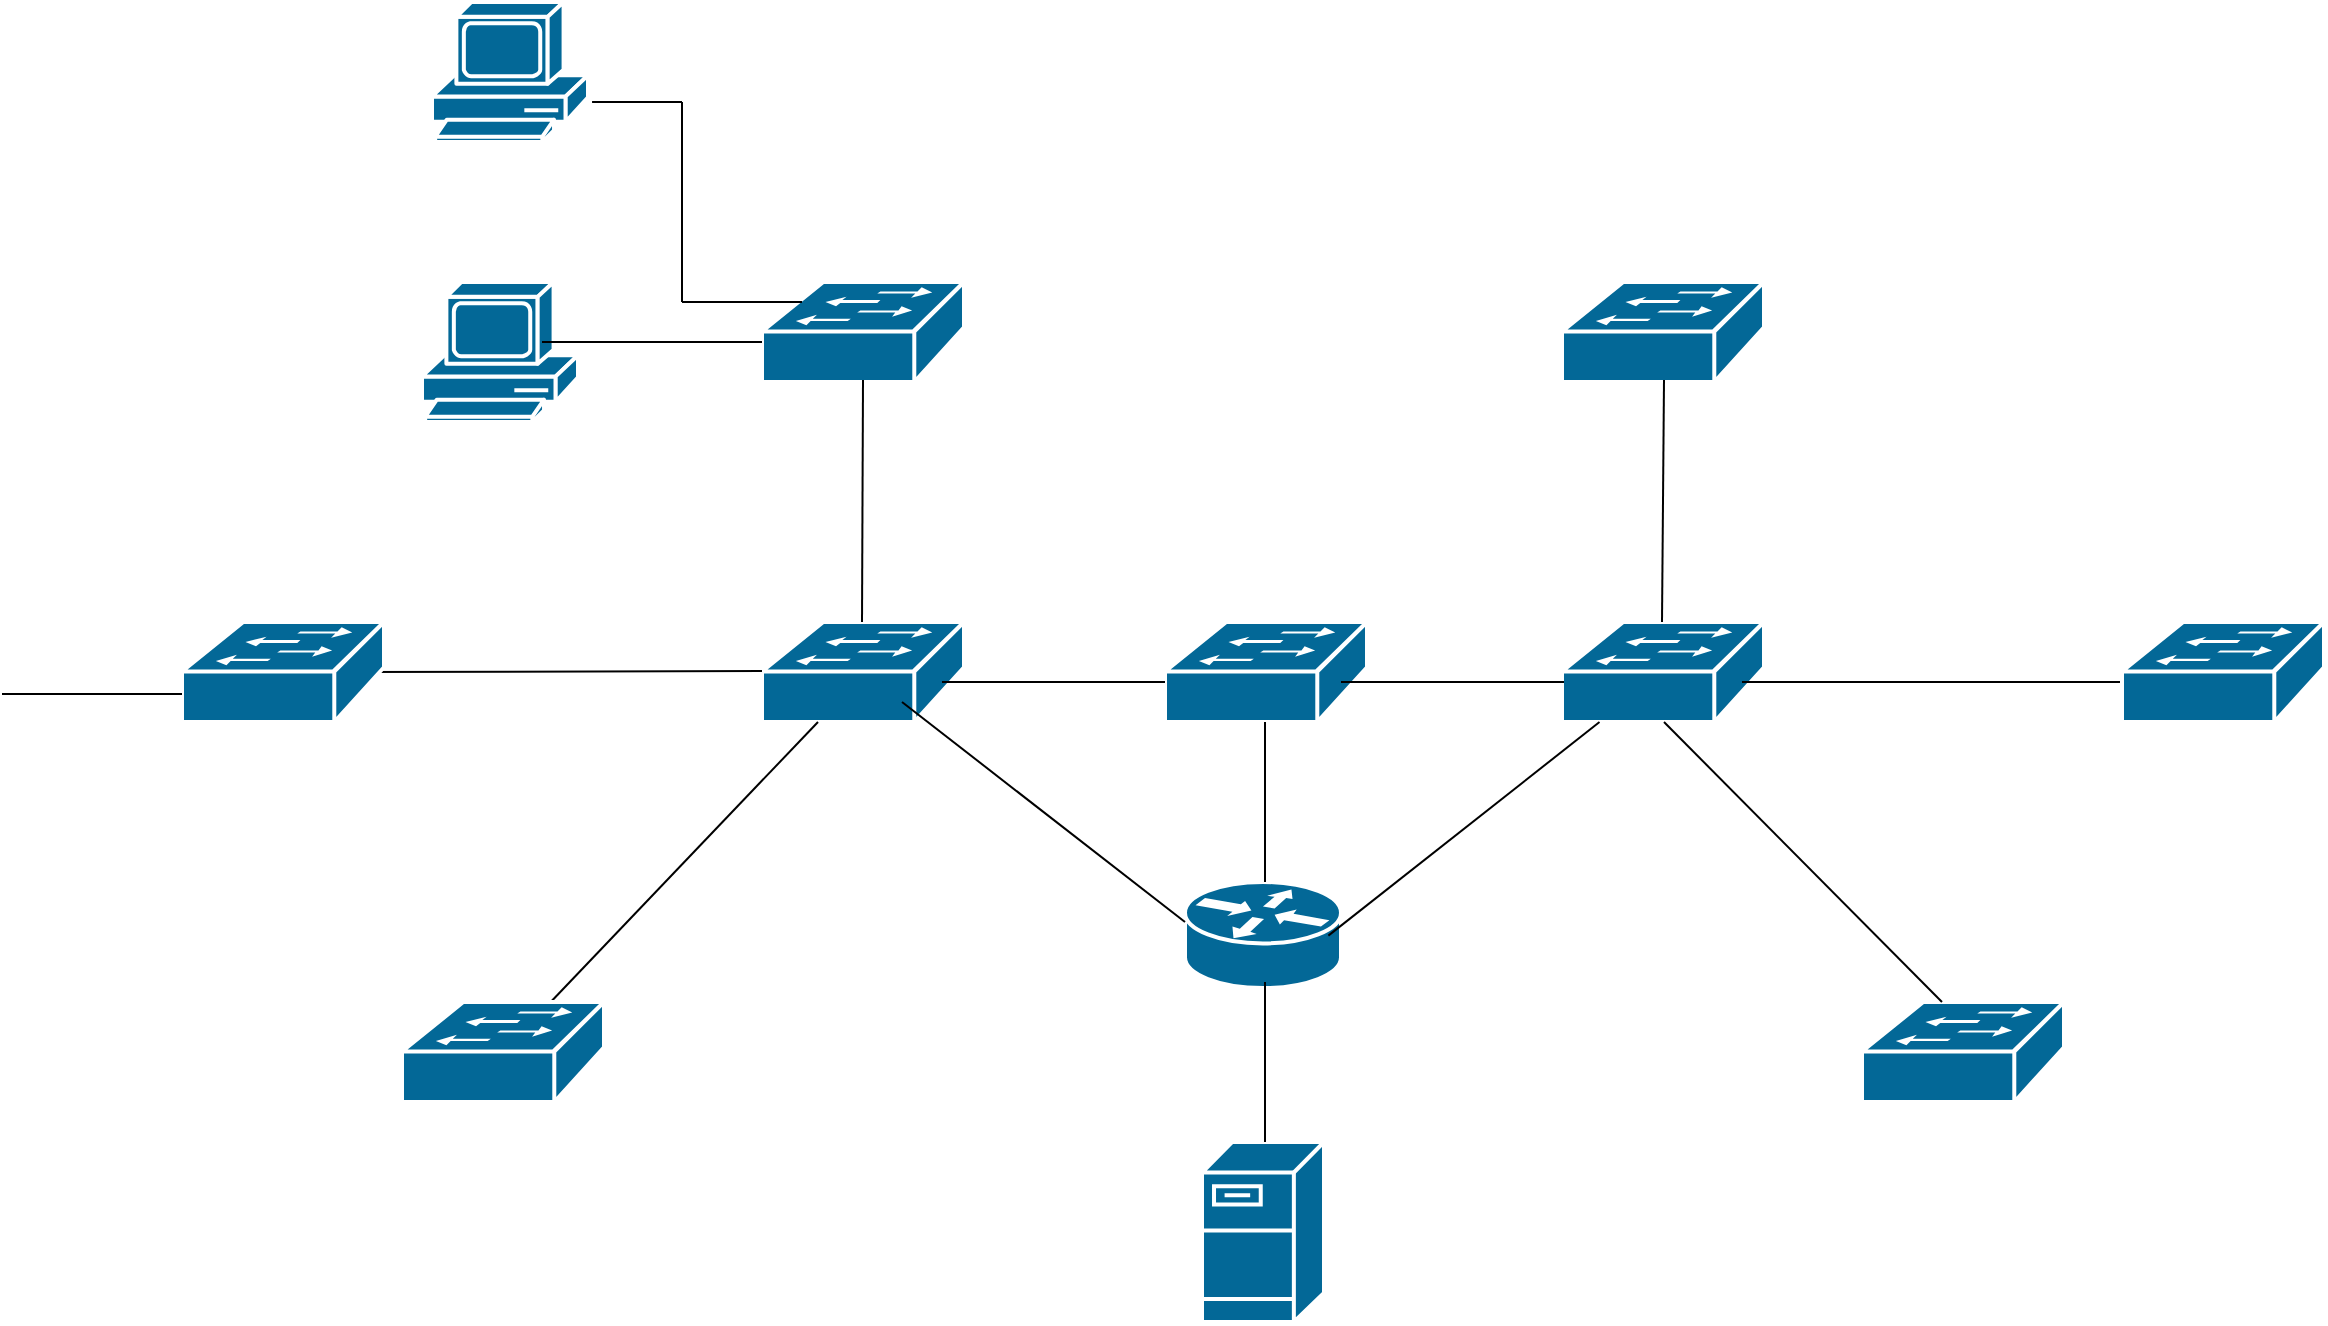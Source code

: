 <mxfile version="21.1.5" type="github">
  <diagram name="Page-1" id="c37626ed-c26b-45fb-9056-f9ebc6bb27b6">
    <mxGraphModel dx="1722" dy="93" grid="1" gridSize="10" guides="1" tooltips="1" connect="1" arrows="1" fold="1" page="1" pageScale="1" pageWidth="1100" pageHeight="850" background="none" math="0" shadow="0">
      <root>
        <mxCell id="0" />
        <mxCell id="1" parent="0" />
        <mxCell id="XvvMgI4vBFlba0enUQ60-3" value="" style="shape=mxgraph.cisco.computers_and_peripherals.pc;sketch=0;html=1;pointerEvents=1;dashed=0;fillColor=#036897;strokeColor=#ffffff;strokeWidth=2;verticalLabelPosition=bottom;verticalAlign=top;align=center;outlineConnect=0;" parent="1" vertex="1">
          <mxGeometry x="-140" y="1150" width="78" height="70" as="geometry" />
        </mxCell>
        <mxCell id="XvvMgI4vBFlba0enUQ60-4" value="" style="shape=mxgraph.cisco.computers_and_peripherals.pc;sketch=0;html=1;pointerEvents=1;dashed=0;fillColor=#036897;strokeColor=#ffffff;strokeWidth=2;verticalLabelPosition=bottom;verticalAlign=top;align=center;outlineConnect=0;" parent="1" vertex="1">
          <mxGeometry x="-135" y="1010" width="78" height="70" as="geometry" />
        </mxCell>
        <mxCell id="XvvMgI4vBFlba0enUQ60-5" value="" style="shape=mxgraph.cisco.switches.workgroup_switch;sketch=0;html=1;pointerEvents=1;dashed=0;fillColor=#036897;strokeColor=#ffffff;strokeWidth=2;verticalLabelPosition=bottom;verticalAlign=top;align=center;outlineConnect=0;" parent="1" vertex="1">
          <mxGeometry x="430" y="1320" width="101" height="50" as="geometry" />
        </mxCell>
        <mxCell id="XvvMgI4vBFlba0enUQ60-6" value="" style="shape=mxgraph.cisco.switches.workgroup_switch;sketch=0;html=1;pointerEvents=1;dashed=0;fillColor=#036897;strokeColor=#ffffff;strokeWidth=2;verticalLabelPosition=bottom;verticalAlign=top;align=center;outlineConnect=0;" parent="1" vertex="1">
          <mxGeometry x="231.5" y="1320" width="101" height="50" as="geometry" />
        </mxCell>
        <mxCell id="XvvMgI4vBFlba0enUQ60-8" value="" style="shape=mxgraph.cisco.switches.workgroup_switch;sketch=0;html=1;pointerEvents=1;dashed=0;fillColor=#036897;strokeColor=#ffffff;strokeWidth=2;verticalLabelPosition=bottom;verticalAlign=top;align=center;outlineConnect=0;" parent="1" vertex="1">
          <mxGeometry x="30" y="1320" width="101" height="50" as="geometry" />
        </mxCell>
        <mxCell id="XvvMgI4vBFlba0enUQ60-9" value="" style="shape=mxgraph.cisco.routers.router;sketch=0;html=1;pointerEvents=1;dashed=0;fillColor=#036897;strokeColor=#ffffff;strokeWidth=2;verticalLabelPosition=bottom;verticalAlign=top;align=center;outlineConnect=0;" parent="1" vertex="1">
          <mxGeometry x="241.5" y="1450" width="78" height="53" as="geometry" />
        </mxCell>
        <mxCell id="XvvMgI4vBFlba0enUQ60-10" value="" style="shape=mxgraph.cisco.servers.fileserver;sketch=0;html=1;pointerEvents=1;dashed=0;fillColor=#036897;strokeColor=#ffffff;strokeWidth=2;verticalLabelPosition=bottom;verticalAlign=top;align=center;outlineConnect=0;" parent="1" vertex="1">
          <mxGeometry x="250" y="1580" width="61" height="90" as="geometry" />
        </mxCell>
        <mxCell id="XvvMgI4vBFlba0enUQ60-12" value="" style="shape=mxgraph.cisco.switches.workgroup_switch;sketch=0;html=1;pointerEvents=1;dashed=0;fillColor=#036897;strokeColor=#ffffff;strokeWidth=2;verticalLabelPosition=bottom;verticalAlign=top;align=center;outlineConnect=0;" parent="1" vertex="1">
          <mxGeometry x="30" y="1150" width="101" height="50" as="geometry" />
        </mxCell>
        <mxCell id="XvvMgI4vBFlba0enUQ60-13" value="" style="shape=mxgraph.cisco.switches.workgroup_switch;sketch=0;html=1;pointerEvents=1;dashed=0;fillColor=#036897;strokeColor=#ffffff;strokeWidth=2;verticalLabelPosition=bottom;verticalAlign=top;align=center;outlineConnect=0;" parent="1" vertex="1">
          <mxGeometry x="430" y="1150" width="101" height="50" as="geometry" />
        </mxCell>
        <mxCell id="dDXD2PsUgnubhzzMAjPv-3" value="" style="endArrow=none;html=1;rounded=0;" edge="1" parent="1">
          <mxGeometry width="50" height="50" relative="1" as="geometry">
            <mxPoint x="281.5" y="1450" as="sourcePoint" />
            <mxPoint x="281.5" y="1370" as="targetPoint" />
          </mxGeometry>
        </mxCell>
        <mxCell id="dDXD2PsUgnubhzzMAjPv-5" value="" style="endArrow=none;html=1;rounded=0;" edge="1" parent="1">
          <mxGeometry width="50" height="50" relative="1" as="geometry">
            <mxPoint x="281.5" y="1580" as="sourcePoint" />
            <mxPoint x="281.5" y="1500" as="targetPoint" />
          </mxGeometry>
        </mxCell>
        <mxCell id="dDXD2PsUgnubhzzMAjPv-6" value="" style="endArrow=none;html=1;rounded=0;" edge="1" parent="1">
          <mxGeometry width="50" height="50" relative="1" as="geometry">
            <mxPoint x="120" y="1350" as="sourcePoint" />
            <mxPoint x="231.5" y="1350" as="targetPoint" />
          </mxGeometry>
        </mxCell>
        <mxCell id="dDXD2PsUgnubhzzMAjPv-7" value="" style="endArrow=none;html=1;rounded=0;" edge="1" parent="1">
          <mxGeometry width="50" height="50" relative="1" as="geometry">
            <mxPoint x="319.5" y="1350" as="sourcePoint" />
            <mxPoint x="431" y="1350" as="targetPoint" />
          </mxGeometry>
        </mxCell>
        <mxCell id="dDXD2PsUgnubhzzMAjPv-8" value="" style="endArrow=none;html=1;rounded=0;entryX=0.5;entryY=0.98;entryDx=0;entryDy=0;entryPerimeter=0;" edge="1" parent="1" target="XvvMgI4vBFlba0enUQ60-12">
          <mxGeometry width="50" height="50" relative="1" as="geometry">
            <mxPoint x="80" y="1320" as="sourcePoint" />
            <mxPoint x="80" y="1230" as="targetPoint" />
          </mxGeometry>
        </mxCell>
        <mxCell id="dDXD2PsUgnubhzzMAjPv-9" value="" style="endArrow=none;html=1;rounded=0;entryX=0.5;entryY=0.98;entryDx=0;entryDy=0;entryPerimeter=0;" edge="1" parent="1">
          <mxGeometry width="50" height="50" relative="1" as="geometry">
            <mxPoint x="480" y="1320" as="sourcePoint" />
            <mxPoint x="481" y="1199" as="targetPoint" />
          </mxGeometry>
        </mxCell>
        <mxCell id="dDXD2PsUgnubhzzMAjPv-10" value="" style="endArrow=none;html=1;rounded=0;" edge="1" parent="1">
          <mxGeometry width="50" height="50" relative="1" as="geometry">
            <mxPoint x="100" y="1360" as="sourcePoint" />
            <mxPoint x="241.5" y="1470" as="targetPoint" />
          </mxGeometry>
        </mxCell>
        <mxCell id="dDXD2PsUgnubhzzMAjPv-12" value="" style="endArrow=none;html=1;rounded=0;entryX=0.919;entryY=0.506;entryDx=0;entryDy=0;entryPerimeter=0;" edge="1" parent="1" source="XvvMgI4vBFlba0enUQ60-5" target="XvvMgI4vBFlba0enUQ60-9">
          <mxGeometry width="50" height="50" relative="1" as="geometry">
            <mxPoint x="159" y="1379" as="sourcePoint" />
            <mxPoint x="320" y="1480" as="targetPoint" />
          </mxGeometry>
        </mxCell>
        <mxCell id="dDXD2PsUgnubhzzMAjPv-13" value="" style="endArrow=none;html=1;rounded=0;" edge="1" parent="1">
          <mxGeometry width="50" height="50" relative="1" as="geometry">
            <mxPoint x="-170" y="1345" as="sourcePoint" />
            <mxPoint x="30" y="1344.5" as="targetPoint" />
          </mxGeometry>
        </mxCell>
        <mxCell id="dDXD2PsUgnubhzzMAjPv-14" value="" style="shape=mxgraph.cisco.switches.workgroup_switch;sketch=0;html=1;pointerEvents=1;dashed=0;fillColor=#036897;strokeColor=#ffffff;strokeWidth=2;verticalLabelPosition=bottom;verticalAlign=top;align=center;outlineConnect=0;" vertex="1" parent="1">
          <mxGeometry x="-260" y="1320" width="101" height="50" as="geometry" />
        </mxCell>
        <mxCell id="dDXD2PsUgnubhzzMAjPv-15" value="" style="endArrow=none;html=1;rounded=0;" edge="1" parent="1" source="dDXD2PsUgnubhzzMAjPv-16">
          <mxGeometry width="50" height="50" relative="1" as="geometry">
            <mxPoint x="58" y="1450" as="sourcePoint" />
            <mxPoint x="58" y="1370" as="targetPoint" />
          </mxGeometry>
        </mxCell>
        <mxCell id="dDXD2PsUgnubhzzMAjPv-16" value="" style="shape=mxgraph.cisco.switches.workgroup_switch;sketch=0;html=1;pointerEvents=1;dashed=0;fillColor=#036897;strokeColor=#ffffff;strokeWidth=2;verticalLabelPosition=bottom;verticalAlign=top;align=center;outlineConnect=0;" vertex="1" parent="1">
          <mxGeometry x="-150" y="1510" width="101" height="50" as="geometry" />
        </mxCell>
        <mxCell id="dDXD2PsUgnubhzzMAjPv-17" value="" style="shape=mxgraph.cisco.switches.workgroup_switch;sketch=0;html=1;pointerEvents=1;dashed=0;fillColor=#036897;strokeColor=#ffffff;strokeWidth=2;verticalLabelPosition=bottom;verticalAlign=top;align=center;outlineConnect=0;" vertex="1" parent="1">
          <mxGeometry x="580" y="1510" width="101" height="50" as="geometry" />
        </mxCell>
        <mxCell id="dDXD2PsUgnubhzzMAjPv-20" value="" style="endArrow=none;html=1;rounded=0;entryX=0.396;entryY=0;entryDx=0;entryDy=0;entryPerimeter=0;" edge="1" parent="1" target="dDXD2PsUgnubhzzMAjPv-17">
          <mxGeometry width="50" height="50" relative="1" as="geometry">
            <mxPoint x="481" y="1370" as="sourcePoint" />
            <mxPoint x="531" y="1320" as="targetPoint" />
          </mxGeometry>
        </mxCell>
        <mxCell id="dDXD2PsUgnubhzzMAjPv-21" value="" style="endArrow=none;html=1;rounded=0;" edge="1" parent="1">
          <mxGeometry width="50" height="50" relative="1" as="geometry">
            <mxPoint x="520" y="1350" as="sourcePoint" />
            <mxPoint x="720" y="1350" as="targetPoint" />
          </mxGeometry>
        </mxCell>
        <mxCell id="dDXD2PsUgnubhzzMAjPv-22" value="" style="shape=mxgraph.cisco.switches.workgroup_switch;sketch=0;html=1;pointerEvents=1;dashed=0;fillColor=#036897;strokeColor=#ffffff;strokeWidth=2;verticalLabelPosition=bottom;verticalAlign=top;align=center;outlineConnect=0;" vertex="1" parent="1">
          <mxGeometry x="710" y="1320" width="101" height="50" as="geometry" />
        </mxCell>
        <mxCell id="dDXD2PsUgnubhzzMAjPv-24" value="" style="endArrow=none;html=1;rounded=0;" edge="1" parent="1">
          <mxGeometry width="50" height="50" relative="1" as="geometry">
            <mxPoint x="-80" y="1180" as="sourcePoint" />
            <mxPoint x="30" y="1180" as="targetPoint" />
          </mxGeometry>
        </mxCell>
        <mxCell id="dDXD2PsUgnubhzzMAjPv-25" value="" style="endArrow=none;html=1;rounded=0;" edge="1" parent="1">
          <mxGeometry width="50" height="50" relative="1" as="geometry">
            <mxPoint x="-10" y="1160" as="sourcePoint" />
            <mxPoint x="50" y="1160" as="targetPoint" />
          </mxGeometry>
        </mxCell>
        <mxCell id="dDXD2PsUgnubhzzMAjPv-26" value="" style="endArrow=none;html=1;rounded=0;" edge="1" parent="1">
          <mxGeometry width="50" height="50" relative="1" as="geometry">
            <mxPoint x="-10" y="1160" as="sourcePoint" />
            <mxPoint x="-10" y="1060" as="targetPoint" />
          </mxGeometry>
        </mxCell>
        <mxCell id="dDXD2PsUgnubhzzMAjPv-27" value="" style="endArrow=none;html=1;rounded=0;exitX=1.026;exitY=0.714;exitDx=0;exitDy=0;exitPerimeter=0;" edge="1" parent="1" source="XvvMgI4vBFlba0enUQ60-4">
          <mxGeometry width="50" height="50" relative="1" as="geometry">
            <mxPoint x="-60" y="1110" as="sourcePoint" />
            <mxPoint x="-10" y="1060" as="targetPoint" />
          </mxGeometry>
        </mxCell>
        <mxCell id="dDXD2PsUgnubhzzMAjPv-28" value="" style="endArrow=none;html=1;rounded=0;" edge="1" parent="1">
          <mxGeometry width="50" height="50" relative="1" as="geometry">
            <mxPoint x="-350" y="1356" as="sourcePoint" />
            <mxPoint x="-260" y="1356" as="targetPoint" />
          </mxGeometry>
        </mxCell>
      </root>
    </mxGraphModel>
  </diagram>
</mxfile>
